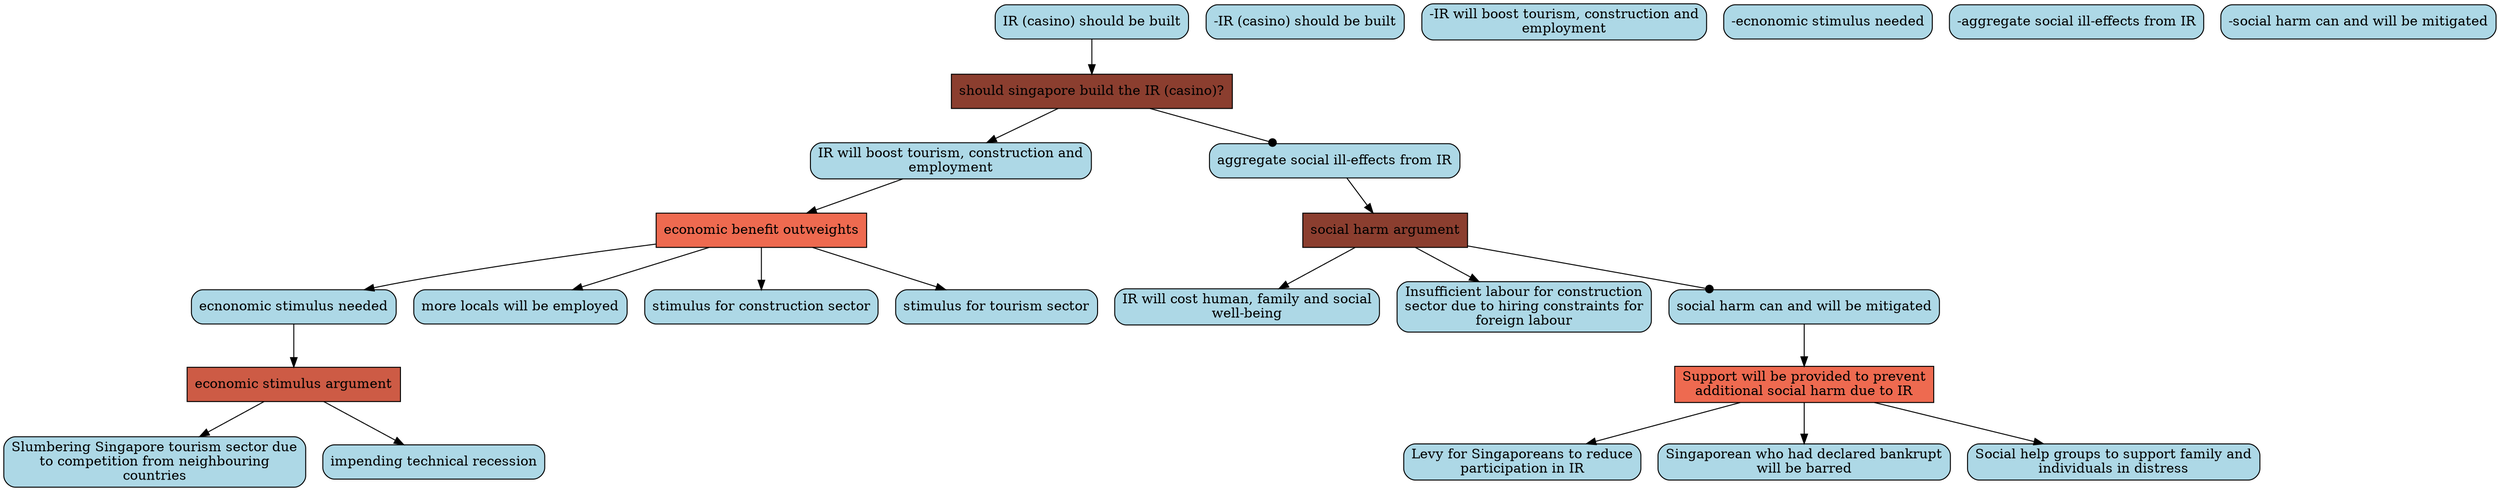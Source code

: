 digraph G{ 
"should singapore build the IR (casino)?" [color="black", fillcolor="coral4",fixedsize=false, shape=box, style="filled"]; 
"IR (casino) should be built" [color="black", fillcolor="lightblue", fixedsize=false,  shape="box", style="rounded,filled"]; 
"-IR (casino) should be built" [color="black", fillcolor="lightblue", fixedsize=false,  shape="box", style="rounded,filled"]; 
"IR will boost tourism, construction and\nemployment" [color="black", fillcolor="lightblue", fixedsize=false,  shape="box", style="rounded,filled"]; 
"aggregate social ill-effects from IR" [color="black", fillcolor="lightblue", fixedsize=false,  shape="box", style="rounded,filled"]; 
"economic benefit outweights" [color="black", fillcolor="coral2",fixedsize=false, shape=box, style="filled"]; 
"-IR will boost tourism, construction and\nemployment" [color="black", fillcolor="lightblue", fixedsize=false,  shape="box", style="rounded,filled"]; 
"ecnonomic stimulus needed" [color="black", fillcolor="lightblue", fixedsize=false,  shape="box", style="rounded,filled"]; 
"more locals will be employed" [color="black", fillcolor="lightblue", fixedsize=false,  shape="box", style="rounded,filled"]; 
"stimulus for construction sector" [color="black", fillcolor="lightblue", fixedsize=false,  shape="box", style="rounded,filled"]; 
"stimulus for tourism sector" [color="black", fillcolor="lightblue", fixedsize=false,  shape="box", style="rounded,filled"]; 
"economic stimulus argument" [color="black", fillcolor="coral3",fixedsize=false, shape=box, style="filled"]; 
"-ecnonomic stimulus needed" [color="black", fillcolor="lightblue", fixedsize=false,  shape="box", style="rounded,filled"]; 
"Slumbering Singapore tourism sector due\nto competition from neighbouring\ncountries" [color="black", fillcolor="lightblue", fixedsize=false,  shape="box", style="rounded,filled"]; 
"impending technical recession" [color="black", fillcolor="lightblue", fixedsize=false,  shape="box", style="rounded,filled"]; 
"social harm argument" [color="black", fillcolor="coral4",fixedsize=false, shape=box, style="filled"]; 
"-aggregate social ill-effects from IR" [color="black", fillcolor="lightblue", fixedsize=false,  shape="box", style="rounded,filled"]; 
"IR will cost human, family and social\nwell-being" [color="black", fillcolor="lightblue", fixedsize=false,  shape="box", style="rounded,filled"]; 
"Insufficient labour for construction\nsector due to hiring constraints for\nforeign labour" [color="black", fillcolor="lightblue", fixedsize=false,  shape="box", style="rounded,filled"]; 
"social harm can and will be mitigated" [color="black", fillcolor="lightblue", fixedsize=false,  shape="box", style="rounded,filled"]; 
"Support will be provided to prevent\nadditional social harm due to IR" [color="black", fillcolor="coral2",fixedsize=false, shape=box, style="filled"]; 
"-social harm can and will be mitigated" [color="black", fillcolor="lightblue", fixedsize=false,  shape="box", style="rounded,filled"]; 
"Levy for Singaporeans to reduce\nparticipation in IR" [color="black", fillcolor="lightblue", fixedsize=false,  shape="box", style="rounded,filled"]; 
"Singaporean who had declared bankrupt\nwill be barred" [color="black", fillcolor="lightblue", fixedsize=false,  shape="box", style="rounded,filled"]; 
"Social help groups to support family and\nindividuals in distress" [color="black", fillcolor="lightblue", fixedsize=false,  shape="box", style="rounded,filled"]; 
"IR (casino) should be built" -> "should singapore build the IR (casino)?" ; 
"should singapore build the IR (casino)?" -> "IR will boost tourism, construction and\nemployment" ; 
"should singapore build the IR (casino)?" -> "aggregate social ill-effects from IR" [arrowhead=dot] ; 
"IR will boost tourism, construction and\nemployment" -> "economic benefit outweights" ; 
"economic benefit outweights" -> "ecnonomic stimulus needed" ; 
"economic benefit outweights" -> "more locals will be employed" ; 
"economic benefit outweights" -> "stimulus for construction sector" ; 
"economic benefit outweights" -> "stimulus for tourism sector" ; 
"ecnonomic stimulus needed" -> "economic stimulus argument" ; 
"economic stimulus argument" -> "Slumbering Singapore tourism sector due\nto competition from neighbouring\ncountries" ; 
"economic stimulus argument" -> "impending technical recession" ; 
"aggregate social ill-effects from IR" -> "social harm argument" ; 
"social harm argument" -> "IR will cost human, family and social\nwell-being" ; 
"social harm argument" -> "Insufficient labour for construction\nsector due to hiring constraints for\nforeign labour" ; 
"social harm argument" -> "social harm can and will be mitigated" [arrowhead=dot] ; 
"social harm can and will be mitigated" -> "Support will be provided to prevent\nadditional social harm due to IR" ; 
"Support will be provided to prevent\nadditional social harm due to IR" -> "Levy for Singaporeans to reduce\nparticipation in IR" ; 
"Support will be provided to prevent\nadditional social harm due to IR" -> "Singaporean who had declared bankrupt\nwill be barred" ; 
"Support will be provided to prevent\nadditional social harm due to IR" -> "Social help groups to support family and\nindividuals in distress" ; 
}
